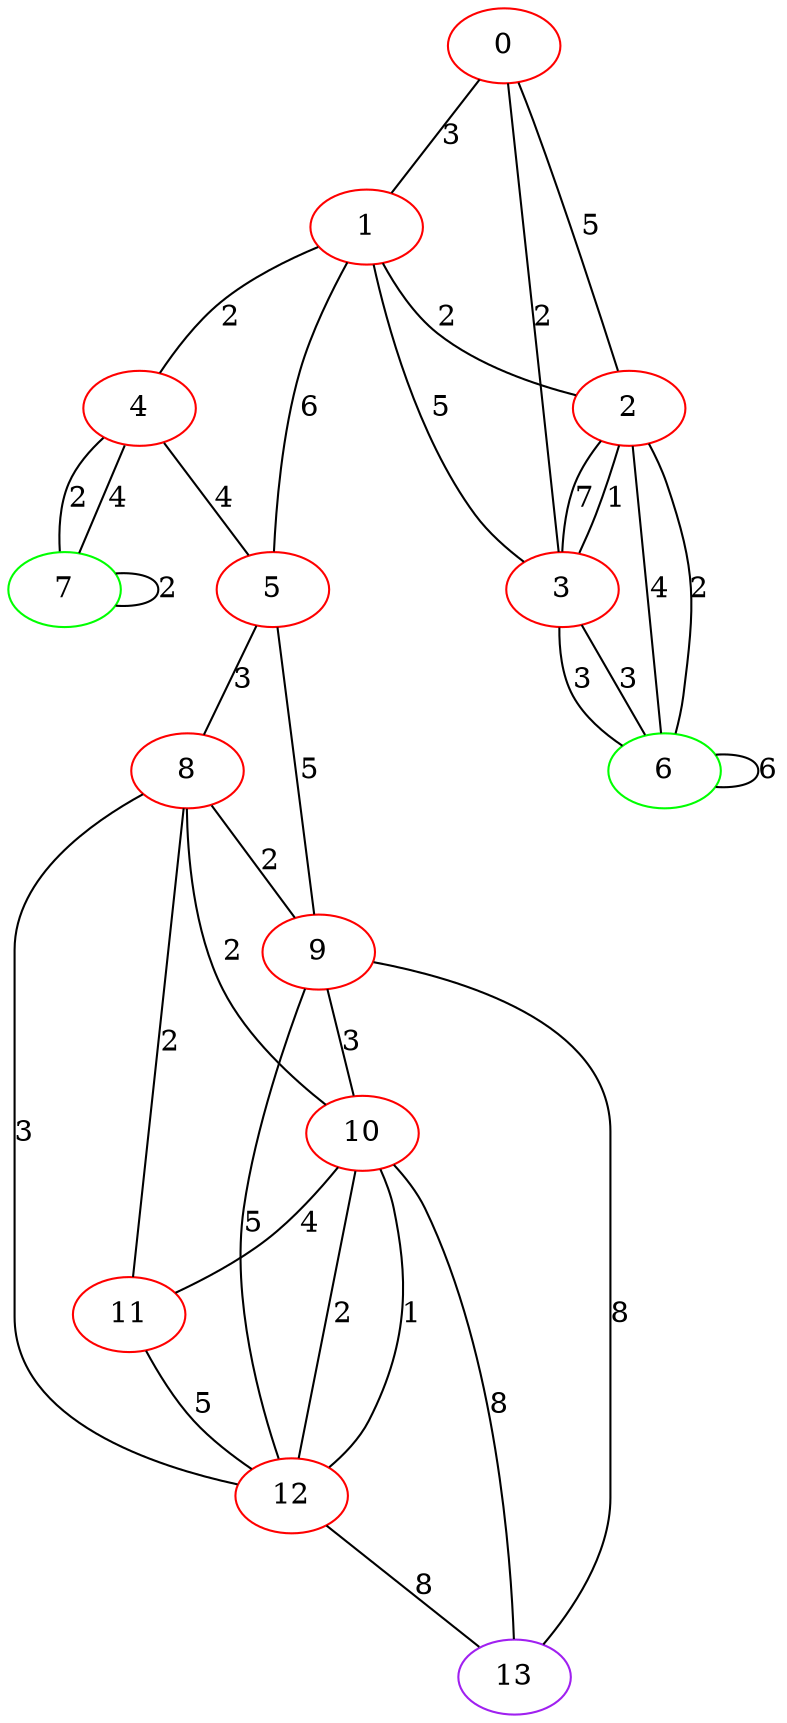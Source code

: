 graph "" {
0 [color=red, weight=1];
1 [color=red, weight=1];
2 [color=red, weight=1];
3 [color=red, weight=1];
4 [color=red, weight=1];
5 [color=red, weight=1];
6 [color=green, weight=2];
7 [color=green, weight=2];
8 [color=red, weight=1];
9 [color=red, weight=1];
10 [color=red, weight=1];
11 [color=red, weight=1];
12 [color=red, weight=1];
13 [color=purple, weight=4];
0 -- 1  [key=0, label=3];
0 -- 2  [key=0, label=5];
0 -- 3  [key=0, label=2];
1 -- 2  [key=0, label=2];
1 -- 3  [key=0, label=5];
1 -- 4  [key=0, label=2];
1 -- 5  [key=0, label=6];
2 -- 3  [key=0, label=7];
2 -- 3  [key=1, label=1];
2 -- 6  [key=0, label=4];
2 -- 6  [key=1, label=2];
3 -- 6  [key=0, label=3];
3 -- 6  [key=1, label=3];
4 -- 5  [key=0, label=4];
4 -- 7  [key=0, label=4];
4 -- 7  [key=1, label=2];
5 -- 8  [key=0, label=3];
5 -- 9  [key=0, label=5];
6 -- 6  [key=0, label=6];
7 -- 7  [key=0, label=2];
8 -- 9  [key=0, label=2];
8 -- 10  [key=0, label=2];
8 -- 11  [key=0, label=2];
8 -- 12  [key=0, label=3];
9 -- 10  [key=0, label=3];
9 -- 12  [key=0, label=5];
9 -- 13  [key=0, label=8];
10 -- 11  [key=0, label=4];
10 -- 12  [key=0, label=1];
10 -- 12  [key=1, label=2];
10 -- 13  [key=0, label=8];
11 -- 12  [key=0, label=5];
12 -- 13  [key=0, label=8];
}
